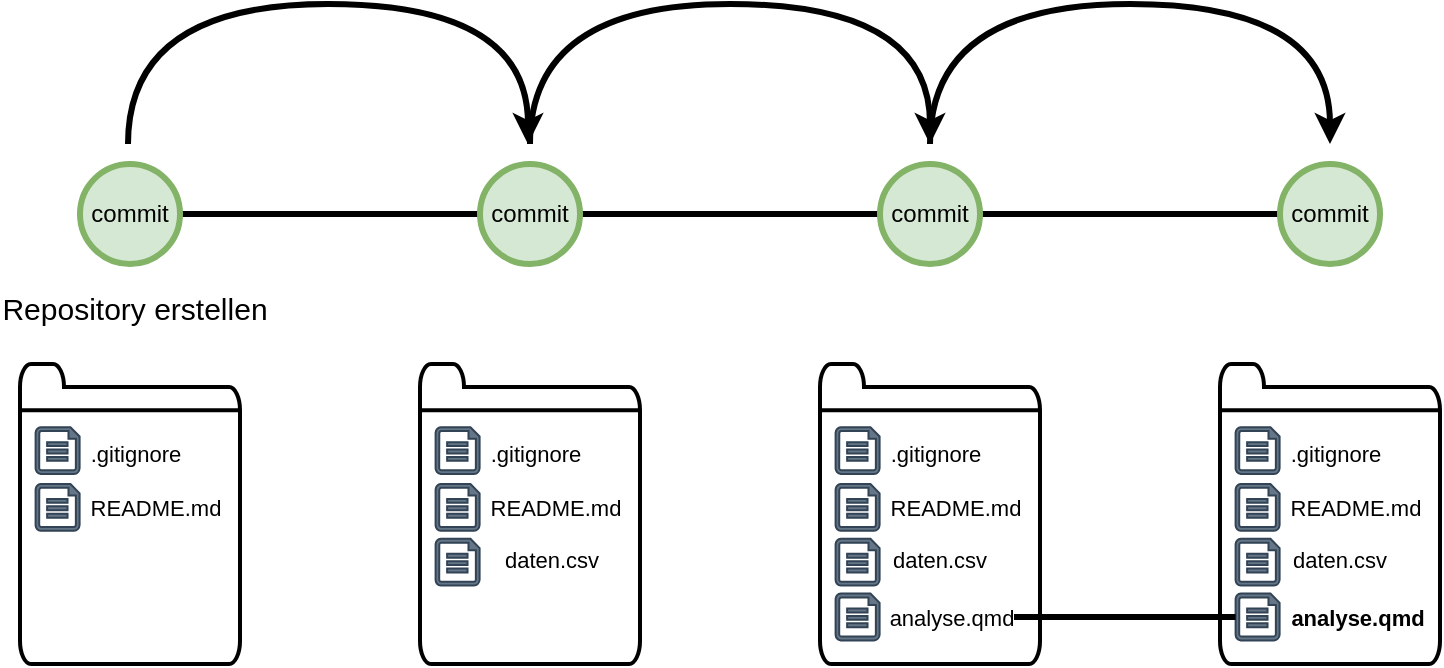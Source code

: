 <mxfile version="24.7.17">
  <diagram name="Page-1" id="yMOp3txGU8GjzoFIvgic">
    <mxGraphModel dx="1026" dy="688" grid="1" gridSize="10" guides="1" tooltips="1" connect="1" arrows="1" fold="1" page="1" pageScale="1" pageWidth="827" pageHeight="1169" math="0" shadow="0">
      <root>
        <mxCell id="0" />
        <mxCell id="1" parent="0" />
        <mxCell id="Krd_W6XfxrQ1XzyGEe3o-5" style="edgeStyle=orthogonalEdgeStyle;rounded=0;orthogonalLoop=1;jettySize=auto;html=1;endArrow=none;endFill=0;strokeWidth=3;" parent="1" source="Krd_W6XfxrQ1XzyGEe3o-1" target="Krd_W6XfxrQ1XzyGEe3o-2" edge="1">
          <mxGeometry relative="1" as="geometry" />
        </mxCell>
        <mxCell id="Krd_W6XfxrQ1XzyGEe3o-1" value="commit" style="ellipse;whiteSpace=wrap;html=1;fillColor=#d5e8d4;strokeColor=#82b366;strokeWidth=3;" parent="1" vertex="1">
          <mxGeometry x="75" y="160" width="50" height="50" as="geometry" />
        </mxCell>
        <mxCell id="ukLrMctXmGFwFIPji665-2" style="edgeStyle=orthogonalEdgeStyle;shape=connector;rounded=0;orthogonalLoop=1;jettySize=auto;html=1;strokeColor=default;strokeWidth=3;align=center;verticalAlign=middle;fontFamily=Helvetica;fontSize=11;fontColor=default;labelBackgroundColor=default;endArrow=none;endFill=0;" edge="1" parent="1" source="Krd_W6XfxrQ1XzyGEe3o-2" target="Krd_W6XfxrQ1XzyGEe3o-3">
          <mxGeometry relative="1" as="geometry" />
        </mxCell>
        <mxCell id="Krd_W6XfxrQ1XzyGEe3o-2" value="&lt;div&gt;commit&lt;/div&gt;" style="ellipse;whiteSpace=wrap;html=1;fillColor=#d5e8d4;strokeColor=#82b366;strokeWidth=3;" parent="1" vertex="1">
          <mxGeometry x="275" y="160" width="50" height="50" as="geometry" />
        </mxCell>
        <mxCell id="ukLrMctXmGFwFIPji665-3" style="edgeStyle=orthogonalEdgeStyle;shape=connector;rounded=0;orthogonalLoop=1;jettySize=auto;html=1;strokeColor=default;strokeWidth=3;align=center;verticalAlign=middle;fontFamily=Helvetica;fontSize=11;fontColor=default;labelBackgroundColor=default;endArrow=none;endFill=0;" edge="1" parent="1" source="Krd_W6XfxrQ1XzyGEe3o-3" target="Krd_W6XfxrQ1XzyGEe3o-4">
          <mxGeometry relative="1" as="geometry" />
        </mxCell>
        <mxCell id="Krd_W6XfxrQ1XzyGEe3o-3" value="commit" style="ellipse;whiteSpace=wrap;html=1;fillColor=#d5e8d4;strokeColor=#82b366;strokeWidth=3;" parent="1" vertex="1">
          <mxGeometry x="475" y="160" width="50" height="50" as="geometry" />
        </mxCell>
        <mxCell id="Krd_W6XfxrQ1XzyGEe3o-4" value="&lt;div&gt;commit&lt;/div&gt;" style="ellipse;whiteSpace=wrap;html=1;fillColor=#d5e8d4;strokeColor=#82b366;strokeWidth=3;" parent="1" vertex="1">
          <mxGeometry x="675" y="160" width="50" height="50" as="geometry" />
        </mxCell>
        <mxCell id="ukLrMctXmGFwFIPji665-7" value="" style="curved=1;endArrow=classic;html=1;rounded=0;strokeColor=default;strokeWidth=3;align=center;verticalAlign=middle;fontFamily=Helvetica;fontSize=11;fontColor=default;labelBackgroundColor=default;edgeStyle=orthogonalEdgeStyle;" edge="1" parent="1">
          <mxGeometry width="50" height="50" relative="1" as="geometry">
            <mxPoint x="99" y="150" as="sourcePoint" />
            <mxPoint x="299" y="150" as="targetPoint" />
            <Array as="points">
              <mxPoint x="99" y="80" />
              <mxPoint x="299" y="80" />
            </Array>
          </mxGeometry>
        </mxCell>
        <mxCell id="ukLrMctXmGFwFIPji665-8" value="" style="curved=1;endArrow=classic;html=1;rounded=0;strokeColor=default;strokeWidth=3;align=center;verticalAlign=middle;fontFamily=Helvetica;fontSize=11;fontColor=default;labelBackgroundColor=default;edgeStyle=orthogonalEdgeStyle;" edge="1" parent="1">
          <mxGeometry width="50" height="50" relative="1" as="geometry">
            <mxPoint x="300" y="150" as="sourcePoint" />
            <mxPoint x="500" y="150" as="targetPoint" />
            <Array as="points">
              <mxPoint x="300" y="80" />
              <mxPoint x="500" y="80" />
            </Array>
          </mxGeometry>
        </mxCell>
        <mxCell id="ukLrMctXmGFwFIPji665-9" value="" style="curved=1;endArrow=classic;html=1;rounded=0;strokeColor=default;strokeWidth=3;align=center;verticalAlign=middle;fontFamily=Helvetica;fontSize=11;fontColor=default;labelBackgroundColor=default;edgeStyle=orthogonalEdgeStyle;" edge="1" parent="1">
          <mxGeometry width="50" height="50" relative="1" as="geometry">
            <mxPoint x="500" y="150" as="sourcePoint" />
            <mxPoint x="700" y="150" as="targetPoint" />
            <Array as="points">
              <mxPoint x="500" y="80" />
              <mxPoint x="700" y="80" />
            </Array>
          </mxGeometry>
        </mxCell>
        <mxCell id="ukLrMctXmGFwFIPji665-14" value="&lt;div style=&quot;font-size: 15px;&quot;&gt;Repository erstellen&lt;br style=&quot;font-size: 15px;&quot;&gt;&lt;/div&gt;" style="text;html=1;align=center;verticalAlign=middle;whiteSpace=wrap;rounded=0;fontFamily=Helvetica;fontSize=15;fontColor=default;labelBackgroundColor=default;" vertex="1" parent="1">
          <mxGeometry x="35" y="212" width="135" height="40" as="geometry" />
        </mxCell>
        <mxCell id="ukLrMctXmGFwFIPji665-53" value="" style="html=1;verticalLabelPosition=bottom;align=center;labelBackgroundColor=#ffffff;verticalAlign=top;strokeWidth=2;shadow=0;dashed=0;shape=mxgraph.ios7.icons.folder;fontFamily=Helvetica;fontSize=11;" vertex="1" parent="1">
          <mxGeometry x="45" y="260" width="110" height="150" as="geometry" />
        </mxCell>
        <mxCell id="ukLrMctXmGFwFIPji665-54" value=".gitignore" style="text;html=1;align=center;verticalAlign=middle;whiteSpace=wrap;rounded=0;fontFamily=Helvetica;fontSize=11;fontColor=default;labelBackgroundColor=default;" vertex="1" parent="1">
          <mxGeometry x="72.8" y="290" width="60" height="30" as="geometry" />
        </mxCell>
        <mxCell id="ukLrMctXmGFwFIPji665-55" value="&lt;div&gt;README.md&lt;/div&gt;" style="text;html=1;align=center;verticalAlign=middle;whiteSpace=wrap;rounded=0;fontFamily=Helvetica;fontSize=11;fontColor=default;labelBackgroundColor=default;" vertex="1" parent="1">
          <mxGeometry x="83" y="316.7" width="60" height="30" as="geometry" />
        </mxCell>
        <mxCell id="ukLrMctXmGFwFIPji665-56" value="" style="sketch=0;aspect=fixed;pointerEvents=1;shadow=0;dashed=0;html=1;strokeColor=#314354;labelPosition=center;verticalLabelPosition=bottom;verticalAlign=top;align=center;fillColor=#647687;shape=mxgraph.azure.file;fontFamily=Helvetica;fontSize=11;fontColor=#ffffff;labelBackgroundColor=default;" vertex="1" parent="1">
          <mxGeometry x="52.8" y="291.59" width="22" height="23.41" as="geometry" />
        </mxCell>
        <mxCell id="ukLrMctXmGFwFIPji665-57" value="" style="sketch=0;aspect=fixed;pointerEvents=1;shadow=0;dashed=0;html=1;strokeColor=#314354;labelPosition=center;verticalLabelPosition=bottom;verticalAlign=top;align=center;fillColor=#647687;shape=mxgraph.azure.file;fontFamily=Helvetica;fontSize=11;fontColor=#ffffff;labelBackgroundColor=default;" vertex="1" parent="1">
          <mxGeometry x="52.8" y="320" width="22" height="23.4" as="geometry" />
        </mxCell>
        <mxCell id="ukLrMctXmGFwFIPji665-62" value="" style="html=1;verticalLabelPosition=bottom;align=center;labelBackgroundColor=#ffffff;verticalAlign=top;strokeWidth=2;shadow=0;dashed=0;shape=mxgraph.ios7.icons.folder;fontFamily=Helvetica;fontSize=11;" vertex="1" parent="1">
          <mxGeometry x="645" y="260" width="110" height="150" as="geometry" />
        </mxCell>
        <mxCell id="ukLrMctXmGFwFIPji665-63" value=".gitignore" style="text;html=1;align=center;verticalAlign=middle;whiteSpace=wrap;rounded=0;fontFamily=Helvetica;fontSize=11;fontColor=default;labelBackgroundColor=default;" vertex="1" parent="1">
          <mxGeometry x="672.8" y="290" width="60" height="30" as="geometry" />
        </mxCell>
        <mxCell id="ukLrMctXmGFwFIPji665-64" value="&lt;div&gt;README.md&lt;/div&gt;" style="text;html=1;align=center;verticalAlign=middle;whiteSpace=wrap;rounded=0;fontFamily=Helvetica;fontSize=11;fontColor=default;labelBackgroundColor=default;" vertex="1" parent="1">
          <mxGeometry x="683" y="316.7" width="60" height="30" as="geometry" />
        </mxCell>
        <mxCell id="ukLrMctXmGFwFIPji665-65" value="" style="sketch=0;aspect=fixed;pointerEvents=1;shadow=0;dashed=0;html=1;strokeColor=#314354;labelPosition=center;verticalLabelPosition=bottom;verticalAlign=top;align=center;fillColor=#647687;shape=mxgraph.azure.file;fontFamily=Helvetica;fontSize=11;fontColor=#ffffff;labelBackgroundColor=default;" vertex="1" parent="1">
          <mxGeometry x="652.8" y="291.59" width="22" height="23.41" as="geometry" />
        </mxCell>
        <mxCell id="ukLrMctXmGFwFIPji665-66" value="" style="sketch=0;aspect=fixed;pointerEvents=1;shadow=0;dashed=0;html=1;strokeColor=#314354;labelPosition=center;verticalLabelPosition=bottom;verticalAlign=top;align=center;fillColor=#647687;shape=mxgraph.azure.file;fontFamily=Helvetica;fontSize=11;fontColor=#ffffff;labelBackgroundColor=default;" vertex="1" parent="1">
          <mxGeometry x="652.8" y="320" width="22" height="23.4" as="geometry" />
        </mxCell>
        <mxCell id="ukLrMctXmGFwFIPji665-67" value="" style="sketch=0;aspect=fixed;pointerEvents=1;shadow=0;dashed=0;html=1;strokeColor=#314354;labelPosition=center;verticalLabelPosition=bottom;verticalAlign=top;align=center;fillColor=#647687;shape=mxgraph.azure.file;fontFamily=Helvetica;fontSize=11;fontColor=#ffffff;labelBackgroundColor=default;" vertex="1" parent="1">
          <mxGeometry x="652.8" y="347.4" width="22" height="23.4" as="geometry" />
        </mxCell>
        <mxCell id="ukLrMctXmGFwFIPji665-68" value="&lt;div&gt;daten.csv&lt;/div&gt;" style="text;html=1;align=center;verticalAlign=middle;whiteSpace=wrap;rounded=0;fontFamily=Helvetica;fontSize=11;fontColor=default;labelBackgroundColor=default;" vertex="1" parent="1">
          <mxGeometry x="674.8" y="341.5" width="60" height="33.3" as="geometry" />
        </mxCell>
        <mxCell id="ukLrMctXmGFwFIPji665-69" value="" style="sketch=0;aspect=fixed;pointerEvents=1;shadow=0;dashed=0;html=1;strokeColor=#314354;labelPosition=center;verticalLabelPosition=bottom;verticalAlign=top;align=center;fillColor=#647687;shape=mxgraph.azure.file;fontFamily=Helvetica;fontSize=11;fontColor=#ffffff;labelBackgroundColor=default;" vertex="1" parent="1">
          <mxGeometry x="652.8" y="374.8" width="22" height="23.4" as="geometry" />
        </mxCell>
        <mxCell id="ukLrMctXmGFwFIPji665-70" value="&lt;div&gt;analyse.qmd&lt;/div&gt;" style="text;html=1;align=center;verticalAlign=middle;whiteSpace=wrap;rounded=0;fontFamily=Helvetica;fontSize=11;fontColor=default;labelBackgroundColor=default;fontStyle=1" vertex="1" parent="1">
          <mxGeometry x="684" y="369.85" width="60" height="33.3" as="geometry" />
        </mxCell>
        <mxCell id="ukLrMctXmGFwFIPji665-71" value="" style="html=1;verticalLabelPosition=bottom;align=center;labelBackgroundColor=#ffffff;verticalAlign=top;strokeWidth=2;shadow=0;dashed=0;shape=mxgraph.ios7.icons.folder;fontFamily=Helvetica;fontSize=11;" vertex="1" parent="1">
          <mxGeometry x="445" y="260" width="110" height="150" as="geometry" />
        </mxCell>
        <mxCell id="ukLrMctXmGFwFIPji665-72" value=".gitignore" style="text;html=1;align=center;verticalAlign=middle;whiteSpace=wrap;rounded=0;fontFamily=Helvetica;fontSize=11;fontColor=default;labelBackgroundColor=default;" vertex="1" parent="1">
          <mxGeometry x="472.8" y="290" width="60" height="30" as="geometry" />
        </mxCell>
        <mxCell id="ukLrMctXmGFwFIPji665-73" value="&lt;div&gt;README.md&lt;/div&gt;" style="text;html=1;align=center;verticalAlign=middle;whiteSpace=wrap;rounded=0;fontFamily=Helvetica;fontSize=11;fontColor=default;labelBackgroundColor=default;" vertex="1" parent="1">
          <mxGeometry x="483" y="316.7" width="60" height="30" as="geometry" />
        </mxCell>
        <mxCell id="ukLrMctXmGFwFIPji665-74" value="" style="sketch=0;aspect=fixed;pointerEvents=1;shadow=0;dashed=0;html=1;strokeColor=#314354;labelPosition=center;verticalLabelPosition=bottom;verticalAlign=top;align=center;fillColor=#647687;shape=mxgraph.azure.file;fontFamily=Helvetica;fontSize=11;fontColor=#ffffff;labelBackgroundColor=default;" vertex="1" parent="1">
          <mxGeometry x="452.8" y="291.59" width="22" height="23.41" as="geometry" />
        </mxCell>
        <mxCell id="ukLrMctXmGFwFIPji665-75" value="" style="sketch=0;aspect=fixed;pointerEvents=1;shadow=0;dashed=0;html=1;strokeColor=#314354;labelPosition=center;verticalLabelPosition=bottom;verticalAlign=top;align=center;fillColor=#647687;shape=mxgraph.azure.file;fontFamily=Helvetica;fontSize=11;fontColor=#ffffff;labelBackgroundColor=default;" vertex="1" parent="1">
          <mxGeometry x="452.8" y="320" width="22" height="23.4" as="geometry" />
        </mxCell>
        <mxCell id="ukLrMctXmGFwFIPji665-76" value="" style="sketch=0;aspect=fixed;pointerEvents=1;shadow=0;dashed=0;html=1;strokeColor=#314354;labelPosition=center;verticalLabelPosition=bottom;verticalAlign=top;align=center;fillColor=#647687;shape=mxgraph.azure.file;fontFamily=Helvetica;fontSize=11;fontColor=#ffffff;labelBackgroundColor=default;" vertex="1" parent="1">
          <mxGeometry x="452.8" y="347.4" width="22" height="23.4" as="geometry" />
        </mxCell>
        <mxCell id="ukLrMctXmGFwFIPji665-77" value="&lt;div&gt;daten.csv&lt;/div&gt;" style="text;html=1;align=center;verticalAlign=middle;whiteSpace=wrap;rounded=0;fontFamily=Helvetica;fontSize=11;fontColor=default;labelBackgroundColor=default;" vertex="1" parent="1">
          <mxGeometry x="474.8" y="341.5" width="60" height="33.3" as="geometry" />
        </mxCell>
        <mxCell id="ukLrMctXmGFwFIPji665-78" value="" style="sketch=0;aspect=fixed;pointerEvents=1;shadow=0;dashed=0;html=1;strokeColor=#314354;labelPosition=center;verticalLabelPosition=bottom;verticalAlign=top;align=center;fillColor=#647687;shape=mxgraph.azure.file;fontFamily=Helvetica;fontSize=11;fontColor=#ffffff;labelBackgroundColor=default;" vertex="1" parent="1">
          <mxGeometry x="452.8" y="374.8" width="22" height="23.4" as="geometry" />
        </mxCell>
        <mxCell id="ukLrMctXmGFwFIPji665-89" value="" style="edgeStyle=orthogonalEdgeStyle;shape=connector;rounded=0;orthogonalLoop=1;jettySize=auto;html=1;strokeColor=default;strokeWidth=3;align=center;verticalAlign=middle;fontFamily=Helvetica;fontSize=11;fontColor=default;labelBackgroundColor=default;endArrow=none;endFill=0;" edge="1" parent="1" source="ukLrMctXmGFwFIPji665-79" target="ukLrMctXmGFwFIPji665-69">
          <mxGeometry relative="1" as="geometry" />
        </mxCell>
        <mxCell id="ukLrMctXmGFwFIPji665-79" value="&lt;div&gt;analyse.qmd&lt;/div&gt;" style="text;html=1;align=center;verticalAlign=middle;whiteSpace=wrap;rounded=0;fontFamily=Helvetica;fontSize=11;fontColor=default;labelBackgroundColor=default;fontStyle=0" vertex="1" parent="1">
          <mxGeometry x="481" y="369.85" width="60" height="33.3" as="geometry" />
        </mxCell>
        <mxCell id="ukLrMctXmGFwFIPji665-80" value="" style="html=1;verticalLabelPosition=bottom;align=center;labelBackgroundColor=#ffffff;verticalAlign=top;strokeWidth=2;shadow=0;dashed=0;shape=mxgraph.ios7.icons.folder;fontFamily=Helvetica;fontSize=11;" vertex="1" parent="1">
          <mxGeometry x="245" y="260" width="110" height="150" as="geometry" />
        </mxCell>
        <mxCell id="ukLrMctXmGFwFIPji665-81" value=".gitignore" style="text;html=1;align=center;verticalAlign=middle;whiteSpace=wrap;rounded=0;fontFamily=Helvetica;fontSize=11;fontColor=default;labelBackgroundColor=default;" vertex="1" parent="1">
          <mxGeometry x="272.8" y="290" width="60" height="30" as="geometry" />
        </mxCell>
        <mxCell id="ukLrMctXmGFwFIPji665-82" value="&lt;div&gt;README.md&lt;/div&gt;" style="text;html=1;align=center;verticalAlign=middle;whiteSpace=wrap;rounded=0;fontFamily=Helvetica;fontSize=11;fontColor=default;labelBackgroundColor=default;" vertex="1" parent="1">
          <mxGeometry x="283" y="316.7" width="60" height="30" as="geometry" />
        </mxCell>
        <mxCell id="ukLrMctXmGFwFIPji665-83" value="" style="sketch=0;aspect=fixed;pointerEvents=1;shadow=0;dashed=0;html=1;strokeColor=#314354;labelPosition=center;verticalLabelPosition=bottom;verticalAlign=top;align=center;fillColor=#647687;shape=mxgraph.azure.file;fontFamily=Helvetica;fontSize=11;fontColor=#ffffff;labelBackgroundColor=default;" vertex="1" parent="1">
          <mxGeometry x="252.8" y="291.59" width="22" height="23.41" as="geometry" />
        </mxCell>
        <mxCell id="ukLrMctXmGFwFIPji665-84" value="" style="sketch=0;aspect=fixed;pointerEvents=1;shadow=0;dashed=0;html=1;strokeColor=#314354;labelPosition=center;verticalLabelPosition=bottom;verticalAlign=top;align=center;fillColor=#647687;shape=mxgraph.azure.file;fontFamily=Helvetica;fontSize=11;fontColor=#ffffff;labelBackgroundColor=default;" vertex="1" parent="1">
          <mxGeometry x="252.8" y="320" width="22" height="23.4" as="geometry" />
        </mxCell>
        <mxCell id="ukLrMctXmGFwFIPji665-85" value="" style="sketch=0;aspect=fixed;pointerEvents=1;shadow=0;dashed=0;html=1;strokeColor=#314354;labelPosition=center;verticalLabelPosition=bottom;verticalAlign=top;align=center;fillColor=#647687;shape=mxgraph.azure.file;fontFamily=Helvetica;fontSize=11;fontColor=#ffffff;labelBackgroundColor=default;" vertex="1" parent="1">
          <mxGeometry x="252.8" y="347.4" width="22" height="23.4" as="geometry" />
        </mxCell>
        <mxCell id="ukLrMctXmGFwFIPji665-86" value="&lt;div&gt;daten.csv&lt;/div&gt;" style="text;html=1;align=center;verticalAlign=middle;whiteSpace=wrap;rounded=0;fontFamily=Helvetica;fontSize=11;fontColor=default;labelBackgroundColor=default;" vertex="1" parent="1">
          <mxGeometry x="281.0" y="341.5" width="60" height="33.3" as="geometry" />
        </mxCell>
        <mxCell id="ukLrMctXmGFwFIPji665-88" value="" style="text;html=1;align=center;verticalAlign=middle;whiteSpace=wrap;rounded=0;fontFamily=Helvetica;fontSize=11;fontColor=default;labelBackgroundColor=default;fontStyle=0" vertex="1" parent="1">
          <mxGeometry x="281" y="369.85" width="60" height="33.3" as="geometry" />
        </mxCell>
      </root>
    </mxGraphModel>
  </diagram>
</mxfile>
